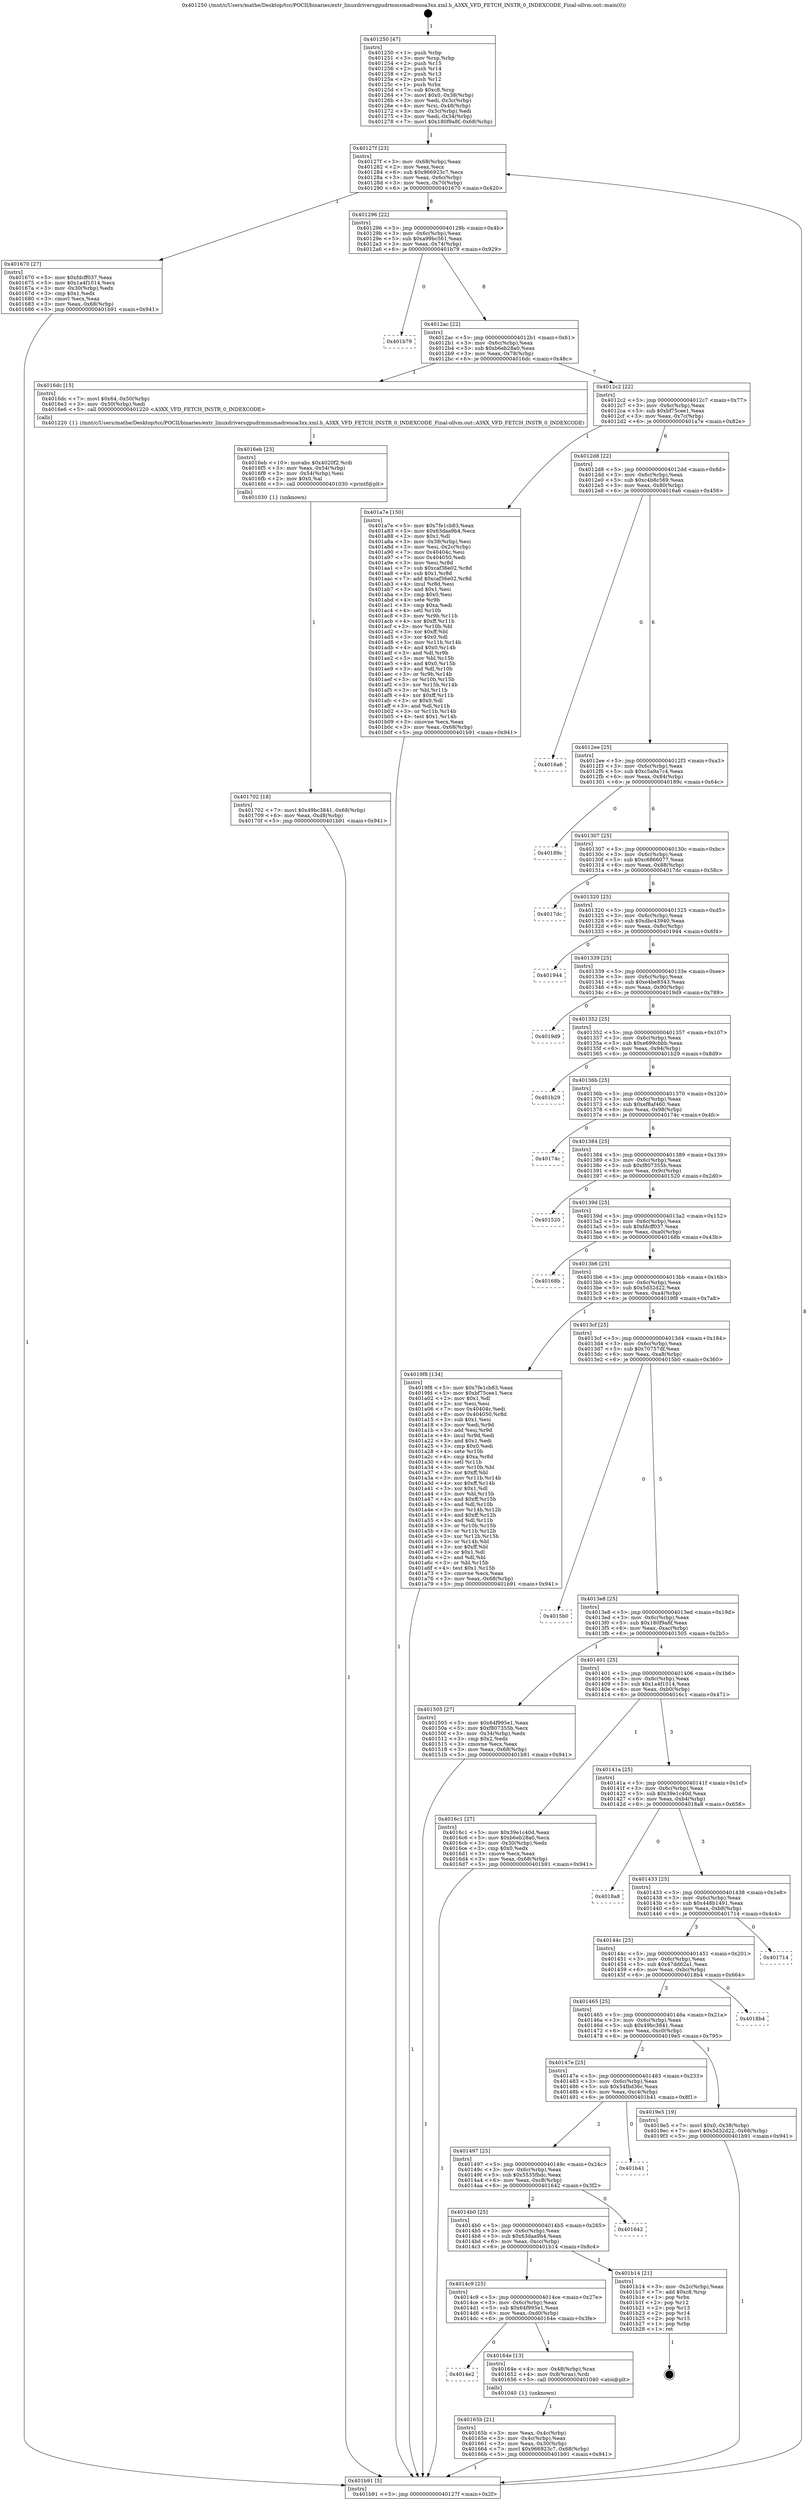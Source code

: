 digraph "0x401250" {
  label = "0x401250 (/mnt/c/Users/mathe/Desktop/tcc/POCII/binaries/extr_linuxdriversgpudrmmsmadrenoa3xx.xml.h_A3XX_VFD_FETCH_INSTR_0_INDEXCODE_Final-ollvm.out::main(0))"
  labelloc = "t"
  node[shape=record]

  Entry [label="",width=0.3,height=0.3,shape=circle,fillcolor=black,style=filled]
  "0x40127f" [label="{
     0x40127f [23]\l
     | [instrs]\l
     &nbsp;&nbsp;0x40127f \<+3\>: mov -0x68(%rbp),%eax\l
     &nbsp;&nbsp;0x401282 \<+2\>: mov %eax,%ecx\l
     &nbsp;&nbsp;0x401284 \<+6\>: sub $0x966923c7,%ecx\l
     &nbsp;&nbsp;0x40128a \<+3\>: mov %eax,-0x6c(%rbp)\l
     &nbsp;&nbsp;0x40128d \<+3\>: mov %ecx,-0x70(%rbp)\l
     &nbsp;&nbsp;0x401290 \<+6\>: je 0000000000401670 \<main+0x420\>\l
  }"]
  "0x401670" [label="{
     0x401670 [27]\l
     | [instrs]\l
     &nbsp;&nbsp;0x401670 \<+5\>: mov $0xfdcff037,%eax\l
     &nbsp;&nbsp;0x401675 \<+5\>: mov $0x1a4f1014,%ecx\l
     &nbsp;&nbsp;0x40167a \<+3\>: mov -0x30(%rbp),%edx\l
     &nbsp;&nbsp;0x40167d \<+3\>: cmp $0x1,%edx\l
     &nbsp;&nbsp;0x401680 \<+3\>: cmovl %ecx,%eax\l
     &nbsp;&nbsp;0x401683 \<+3\>: mov %eax,-0x68(%rbp)\l
     &nbsp;&nbsp;0x401686 \<+5\>: jmp 0000000000401b91 \<main+0x941\>\l
  }"]
  "0x401296" [label="{
     0x401296 [22]\l
     | [instrs]\l
     &nbsp;&nbsp;0x401296 \<+5\>: jmp 000000000040129b \<main+0x4b\>\l
     &nbsp;&nbsp;0x40129b \<+3\>: mov -0x6c(%rbp),%eax\l
     &nbsp;&nbsp;0x40129e \<+5\>: sub $0xa99bc561,%eax\l
     &nbsp;&nbsp;0x4012a3 \<+3\>: mov %eax,-0x74(%rbp)\l
     &nbsp;&nbsp;0x4012a6 \<+6\>: je 0000000000401b79 \<main+0x929\>\l
  }"]
  Exit [label="",width=0.3,height=0.3,shape=circle,fillcolor=black,style=filled,peripheries=2]
  "0x401b79" [label="{
     0x401b79\l
  }", style=dashed]
  "0x4012ac" [label="{
     0x4012ac [22]\l
     | [instrs]\l
     &nbsp;&nbsp;0x4012ac \<+5\>: jmp 00000000004012b1 \<main+0x61\>\l
     &nbsp;&nbsp;0x4012b1 \<+3\>: mov -0x6c(%rbp),%eax\l
     &nbsp;&nbsp;0x4012b4 \<+5\>: sub $0xb6eb28a0,%eax\l
     &nbsp;&nbsp;0x4012b9 \<+3\>: mov %eax,-0x78(%rbp)\l
     &nbsp;&nbsp;0x4012bc \<+6\>: je 00000000004016dc \<main+0x48c\>\l
  }"]
  "0x401702" [label="{
     0x401702 [18]\l
     | [instrs]\l
     &nbsp;&nbsp;0x401702 \<+7\>: movl $0x49bc3841,-0x68(%rbp)\l
     &nbsp;&nbsp;0x401709 \<+6\>: mov %eax,-0xd8(%rbp)\l
     &nbsp;&nbsp;0x40170f \<+5\>: jmp 0000000000401b91 \<main+0x941\>\l
  }"]
  "0x4016dc" [label="{
     0x4016dc [15]\l
     | [instrs]\l
     &nbsp;&nbsp;0x4016dc \<+7\>: movl $0x64,-0x50(%rbp)\l
     &nbsp;&nbsp;0x4016e3 \<+3\>: mov -0x50(%rbp),%edi\l
     &nbsp;&nbsp;0x4016e6 \<+5\>: call 0000000000401220 \<A3XX_VFD_FETCH_INSTR_0_INDEXCODE\>\l
     | [calls]\l
     &nbsp;&nbsp;0x401220 \{1\} (/mnt/c/Users/mathe/Desktop/tcc/POCII/binaries/extr_linuxdriversgpudrmmsmadrenoa3xx.xml.h_A3XX_VFD_FETCH_INSTR_0_INDEXCODE_Final-ollvm.out::A3XX_VFD_FETCH_INSTR_0_INDEXCODE)\l
  }"]
  "0x4012c2" [label="{
     0x4012c2 [22]\l
     | [instrs]\l
     &nbsp;&nbsp;0x4012c2 \<+5\>: jmp 00000000004012c7 \<main+0x77\>\l
     &nbsp;&nbsp;0x4012c7 \<+3\>: mov -0x6c(%rbp),%eax\l
     &nbsp;&nbsp;0x4012ca \<+5\>: sub $0xbf75cee1,%eax\l
     &nbsp;&nbsp;0x4012cf \<+3\>: mov %eax,-0x7c(%rbp)\l
     &nbsp;&nbsp;0x4012d2 \<+6\>: je 0000000000401a7e \<main+0x82e\>\l
  }"]
  "0x4016eb" [label="{
     0x4016eb [23]\l
     | [instrs]\l
     &nbsp;&nbsp;0x4016eb \<+10\>: movabs $0x4020f2,%rdi\l
     &nbsp;&nbsp;0x4016f5 \<+3\>: mov %eax,-0x54(%rbp)\l
     &nbsp;&nbsp;0x4016f8 \<+3\>: mov -0x54(%rbp),%esi\l
     &nbsp;&nbsp;0x4016fb \<+2\>: mov $0x0,%al\l
     &nbsp;&nbsp;0x4016fd \<+5\>: call 0000000000401030 \<printf@plt\>\l
     | [calls]\l
     &nbsp;&nbsp;0x401030 \{1\} (unknown)\l
  }"]
  "0x401a7e" [label="{
     0x401a7e [150]\l
     | [instrs]\l
     &nbsp;&nbsp;0x401a7e \<+5\>: mov $0x7fe1cb83,%eax\l
     &nbsp;&nbsp;0x401a83 \<+5\>: mov $0x63daa9b4,%ecx\l
     &nbsp;&nbsp;0x401a88 \<+2\>: mov $0x1,%dl\l
     &nbsp;&nbsp;0x401a8a \<+3\>: mov -0x38(%rbp),%esi\l
     &nbsp;&nbsp;0x401a8d \<+3\>: mov %esi,-0x2c(%rbp)\l
     &nbsp;&nbsp;0x401a90 \<+7\>: mov 0x40404c,%esi\l
     &nbsp;&nbsp;0x401a97 \<+7\>: mov 0x404050,%edi\l
     &nbsp;&nbsp;0x401a9e \<+3\>: mov %esi,%r8d\l
     &nbsp;&nbsp;0x401aa1 \<+7\>: sub $0xcaf36e02,%r8d\l
     &nbsp;&nbsp;0x401aa8 \<+4\>: sub $0x1,%r8d\l
     &nbsp;&nbsp;0x401aac \<+7\>: add $0xcaf36e02,%r8d\l
     &nbsp;&nbsp;0x401ab3 \<+4\>: imul %r8d,%esi\l
     &nbsp;&nbsp;0x401ab7 \<+3\>: and $0x1,%esi\l
     &nbsp;&nbsp;0x401aba \<+3\>: cmp $0x0,%esi\l
     &nbsp;&nbsp;0x401abd \<+4\>: sete %r9b\l
     &nbsp;&nbsp;0x401ac1 \<+3\>: cmp $0xa,%edi\l
     &nbsp;&nbsp;0x401ac4 \<+4\>: setl %r10b\l
     &nbsp;&nbsp;0x401ac8 \<+3\>: mov %r9b,%r11b\l
     &nbsp;&nbsp;0x401acb \<+4\>: xor $0xff,%r11b\l
     &nbsp;&nbsp;0x401acf \<+3\>: mov %r10b,%bl\l
     &nbsp;&nbsp;0x401ad2 \<+3\>: xor $0xff,%bl\l
     &nbsp;&nbsp;0x401ad5 \<+3\>: xor $0x0,%dl\l
     &nbsp;&nbsp;0x401ad8 \<+3\>: mov %r11b,%r14b\l
     &nbsp;&nbsp;0x401adb \<+4\>: and $0x0,%r14b\l
     &nbsp;&nbsp;0x401adf \<+3\>: and %dl,%r9b\l
     &nbsp;&nbsp;0x401ae2 \<+3\>: mov %bl,%r15b\l
     &nbsp;&nbsp;0x401ae5 \<+4\>: and $0x0,%r15b\l
     &nbsp;&nbsp;0x401ae9 \<+3\>: and %dl,%r10b\l
     &nbsp;&nbsp;0x401aec \<+3\>: or %r9b,%r14b\l
     &nbsp;&nbsp;0x401aef \<+3\>: or %r10b,%r15b\l
     &nbsp;&nbsp;0x401af2 \<+3\>: xor %r15b,%r14b\l
     &nbsp;&nbsp;0x401af5 \<+3\>: or %bl,%r11b\l
     &nbsp;&nbsp;0x401af8 \<+4\>: xor $0xff,%r11b\l
     &nbsp;&nbsp;0x401afc \<+3\>: or $0x0,%dl\l
     &nbsp;&nbsp;0x401aff \<+3\>: and %dl,%r11b\l
     &nbsp;&nbsp;0x401b02 \<+3\>: or %r11b,%r14b\l
     &nbsp;&nbsp;0x401b05 \<+4\>: test $0x1,%r14b\l
     &nbsp;&nbsp;0x401b09 \<+3\>: cmovne %ecx,%eax\l
     &nbsp;&nbsp;0x401b0c \<+3\>: mov %eax,-0x68(%rbp)\l
     &nbsp;&nbsp;0x401b0f \<+5\>: jmp 0000000000401b91 \<main+0x941\>\l
  }"]
  "0x4012d8" [label="{
     0x4012d8 [22]\l
     | [instrs]\l
     &nbsp;&nbsp;0x4012d8 \<+5\>: jmp 00000000004012dd \<main+0x8d\>\l
     &nbsp;&nbsp;0x4012dd \<+3\>: mov -0x6c(%rbp),%eax\l
     &nbsp;&nbsp;0x4012e0 \<+5\>: sub $0xc4b8c569,%eax\l
     &nbsp;&nbsp;0x4012e5 \<+3\>: mov %eax,-0x80(%rbp)\l
     &nbsp;&nbsp;0x4012e8 \<+6\>: je 00000000004016a6 \<main+0x456\>\l
  }"]
  "0x40165b" [label="{
     0x40165b [21]\l
     | [instrs]\l
     &nbsp;&nbsp;0x40165b \<+3\>: mov %eax,-0x4c(%rbp)\l
     &nbsp;&nbsp;0x40165e \<+3\>: mov -0x4c(%rbp),%eax\l
     &nbsp;&nbsp;0x401661 \<+3\>: mov %eax,-0x30(%rbp)\l
     &nbsp;&nbsp;0x401664 \<+7\>: movl $0x966923c7,-0x68(%rbp)\l
     &nbsp;&nbsp;0x40166b \<+5\>: jmp 0000000000401b91 \<main+0x941\>\l
  }"]
  "0x4016a6" [label="{
     0x4016a6\l
  }", style=dashed]
  "0x4012ee" [label="{
     0x4012ee [25]\l
     | [instrs]\l
     &nbsp;&nbsp;0x4012ee \<+5\>: jmp 00000000004012f3 \<main+0xa3\>\l
     &nbsp;&nbsp;0x4012f3 \<+3\>: mov -0x6c(%rbp),%eax\l
     &nbsp;&nbsp;0x4012f6 \<+5\>: sub $0xc5a9a7c4,%eax\l
     &nbsp;&nbsp;0x4012fb \<+6\>: mov %eax,-0x84(%rbp)\l
     &nbsp;&nbsp;0x401301 \<+6\>: je 000000000040189c \<main+0x64c\>\l
  }"]
  "0x4014e2" [label="{
     0x4014e2\l
  }", style=dashed]
  "0x40189c" [label="{
     0x40189c\l
  }", style=dashed]
  "0x401307" [label="{
     0x401307 [25]\l
     | [instrs]\l
     &nbsp;&nbsp;0x401307 \<+5\>: jmp 000000000040130c \<main+0xbc\>\l
     &nbsp;&nbsp;0x40130c \<+3\>: mov -0x6c(%rbp),%eax\l
     &nbsp;&nbsp;0x40130f \<+5\>: sub $0xc6866077,%eax\l
     &nbsp;&nbsp;0x401314 \<+6\>: mov %eax,-0x88(%rbp)\l
     &nbsp;&nbsp;0x40131a \<+6\>: je 00000000004017dc \<main+0x58c\>\l
  }"]
  "0x40164e" [label="{
     0x40164e [13]\l
     | [instrs]\l
     &nbsp;&nbsp;0x40164e \<+4\>: mov -0x48(%rbp),%rax\l
     &nbsp;&nbsp;0x401652 \<+4\>: mov 0x8(%rax),%rdi\l
     &nbsp;&nbsp;0x401656 \<+5\>: call 0000000000401040 \<atoi@plt\>\l
     | [calls]\l
     &nbsp;&nbsp;0x401040 \{1\} (unknown)\l
  }"]
  "0x4017dc" [label="{
     0x4017dc\l
  }", style=dashed]
  "0x401320" [label="{
     0x401320 [25]\l
     | [instrs]\l
     &nbsp;&nbsp;0x401320 \<+5\>: jmp 0000000000401325 \<main+0xd5\>\l
     &nbsp;&nbsp;0x401325 \<+3\>: mov -0x6c(%rbp),%eax\l
     &nbsp;&nbsp;0x401328 \<+5\>: sub $0xdbc43940,%eax\l
     &nbsp;&nbsp;0x40132d \<+6\>: mov %eax,-0x8c(%rbp)\l
     &nbsp;&nbsp;0x401333 \<+6\>: je 0000000000401944 \<main+0x6f4\>\l
  }"]
  "0x4014c9" [label="{
     0x4014c9 [25]\l
     | [instrs]\l
     &nbsp;&nbsp;0x4014c9 \<+5\>: jmp 00000000004014ce \<main+0x27e\>\l
     &nbsp;&nbsp;0x4014ce \<+3\>: mov -0x6c(%rbp),%eax\l
     &nbsp;&nbsp;0x4014d1 \<+5\>: sub $0x64f995e1,%eax\l
     &nbsp;&nbsp;0x4014d6 \<+6\>: mov %eax,-0xd0(%rbp)\l
     &nbsp;&nbsp;0x4014dc \<+6\>: je 000000000040164e \<main+0x3fe\>\l
  }"]
  "0x401944" [label="{
     0x401944\l
  }", style=dashed]
  "0x401339" [label="{
     0x401339 [25]\l
     | [instrs]\l
     &nbsp;&nbsp;0x401339 \<+5\>: jmp 000000000040133e \<main+0xee\>\l
     &nbsp;&nbsp;0x40133e \<+3\>: mov -0x6c(%rbp),%eax\l
     &nbsp;&nbsp;0x401341 \<+5\>: sub $0xe4be8543,%eax\l
     &nbsp;&nbsp;0x401346 \<+6\>: mov %eax,-0x90(%rbp)\l
     &nbsp;&nbsp;0x40134c \<+6\>: je 00000000004019d9 \<main+0x789\>\l
  }"]
  "0x401b14" [label="{
     0x401b14 [21]\l
     | [instrs]\l
     &nbsp;&nbsp;0x401b14 \<+3\>: mov -0x2c(%rbp),%eax\l
     &nbsp;&nbsp;0x401b17 \<+7\>: add $0xc8,%rsp\l
     &nbsp;&nbsp;0x401b1e \<+1\>: pop %rbx\l
     &nbsp;&nbsp;0x401b1f \<+2\>: pop %r12\l
     &nbsp;&nbsp;0x401b21 \<+2\>: pop %r13\l
     &nbsp;&nbsp;0x401b23 \<+2\>: pop %r14\l
     &nbsp;&nbsp;0x401b25 \<+2\>: pop %r15\l
     &nbsp;&nbsp;0x401b27 \<+1\>: pop %rbp\l
     &nbsp;&nbsp;0x401b28 \<+1\>: ret\l
  }"]
  "0x4019d9" [label="{
     0x4019d9\l
  }", style=dashed]
  "0x401352" [label="{
     0x401352 [25]\l
     | [instrs]\l
     &nbsp;&nbsp;0x401352 \<+5\>: jmp 0000000000401357 \<main+0x107\>\l
     &nbsp;&nbsp;0x401357 \<+3\>: mov -0x6c(%rbp),%eax\l
     &nbsp;&nbsp;0x40135a \<+5\>: sub $0xe699cbbb,%eax\l
     &nbsp;&nbsp;0x40135f \<+6\>: mov %eax,-0x94(%rbp)\l
     &nbsp;&nbsp;0x401365 \<+6\>: je 0000000000401b29 \<main+0x8d9\>\l
  }"]
  "0x4014b0" [label="{
     0x4014b0 [25]\l
     | [instrs]\l
     &nbsp;&nbsp;0x4014b0 \<+5\>: jmp 00000000004014b5 \<main+0x265\>\l
     &nbsp;&nbsp;0x4014b5 \<+3\>: mov -0x6c(%rbp),%eax\l
     &nbsp;&nbsp;0x4014b8 \<+5\>: sub $0x63daa9b4,%eax\l
     &nbsp;&nbsp;0x4014bd \<+6\>: mov %eax,-0xcc(%rbp)\l
     &nbsp;&nbsp;0x4014c3 \<+6\>: je 0000000000401b14 \<main+0x8c4\>\l
  }"]
  "0x401b29" [label="{
     0x401b29\l
  }", style=dashed]
  "0x40136b" [label="{
     0x40136b [25]\l
     | [instrs]\l
     &nbsp;&nbsp;0x40136b \<+5\>: jmp 0000000000401370 \<main+0x120\>\l
     &nbsp;&nbsp;0x401370 \<+3\>: mov -0x6c(%rbp),%eax\l
     &nbsp;&nbsp;0x401373 \<+5\>: sub $0xef8af460,%eax\l
     &nbsp;&nbsp;0x401378 \<+6\>: mov %eax,-0x98(%rbp)\l
     &nbsp;&nbsp;0x40137e \<+6\>: je 000000000040174c \<main+0x4fc\>\l
  }"]
  "0x401642" [label="{
     0x401642\l
  }", style=dashed]
  "0x40174c" [label="{
     0x40174c\l
  }", style=dashed]
  "0x401384" [label="{
     0x401384 [25]\l
     | [instrs]\l
     &nbsp;&nbsp;0x401384 \<+5\>: jmp 0000000000401389 \<main+0x139\>\l
     &nbsp;&nbsp;0x401389 \<+3\>: mov -0x6c(%rbp),%eax\l
     &nbsp;&nbsp;0x40138c \<+5\>: sub $0xf807355b,%eax\l
     &nbsp;&nbsp;0x401391 \<+6\>: mov %eax,-0x9c(%rbp)\l
     &nbsp;&nbsp;0x401397 \<+6\>: je 0000000000401520 \<main+0x2d0\>\l
  }"]
  "0x401497" [label="{
     0x401497 [25]\l
     | [instrs]\l
     &nbsp;&nbsp;0x401497 \<+5\>: jmp 000000000040149c \<main+0x24c\>\l
     &nbsp;&nbsp;0x40149c \<+3\>: mov -0x6c(%rbp),%eax\l
     &nbsp;&nbsp;0x40149f \<+5\>: sub $0x5535fbdc,%eax\l
     &nbsp;&nbsp;0x4014a4 \<+6\>: mov %eax,-0xc8(%rbp)\l
     &nbsp;&nbsp;0x4014aa \<+6\>: je 0000000000401642 \<main+0x3f2\>\l
  }"]
  "0x401520" [label="{
     0x401520\l
  }", style=dashed]
  "0x40139d" [label="{
     0x40139d [25]\l
     | [instrs]\l
     &nbsp;&nbsp;0x40139d \<+5\>: jmp 00000000004013a2 \<main+0x152\>\l
     &nbsp;&nbsp;0x4013a2 \<+3\>: mov -0x6c(%rbp),%eax\l
     &nbsp;&nbsp;0x4013a5 \<+5\>: sub $0xfdcff037,%eax\l
     &nbsp;&nbsp;0x4013aa \<+6\>: mov %eax,-0xa0(%rbp)\l
     &nbsp;&nbsp;0x4013b0 \<+6\>: je 000000000040168b \<main+0x43b\>\l
  }"]
  "0x401b41" [label="{
     0x401b41\l
  }", style=dashed]
  "0x40168b" [label="{
     0x40168b\l
  }", style=dashed]
  "0x4013b6" [label="{
     0x4013b6 [25]\l
     | [instrs]\l
     &nbsp;&nbsp;0x4013b6 \<+5\>: jmp 00000000004013bb \<main+0x16b\>\l
     &nbsp;&nbsp;0x4013bb \<+3\>: mov -0x6c(%rbp),%eax\l
     &nbsp;&nbsp;0x4013be \<+5\>: sub $0x5d32d22,%eax\l
     &nbsp;&nbsp;0x4013c3 \<+6\>: mov %eax,-0xa4(%rbp)\l
     &nbsp;&nbsp;0x4013c9 \<+6\>: je 00000000004019f8 \<main+0x7a8\>\l
  }"]
  "0x40147e" [label="{
     0x40147e [25]\l
     | [instrs]\l
     &nbsp;&nbsp;0x40147e \<+5\>: jmp 0000000000401483 \<main+0x233\>\l
     &nbsp;&nbsp;0x401483 \<+3\>: mov -0x6c(%rbp),%eax\l
     &nbsp;&nbsp;0x401486 \<+5\>: sub $0x54fbd36c,%eax\l
     &nbsp;&nbsp;0x40148b \<+6\>: mov %eax,-0xc4(%rbp)\l
     &nbsp;&nbsp;0x401491 \<+6\>: je 0000000000401b41 \<main+0x8f1\>\l
  }"]
  "0x4019f8" [label="{
     0x4019f8 [134]\l
     | [instrs]\l
     &nbsp;&nbsp;0x4019f8 \<+5\>: mov $0x7fe1cb83,%eax\l
     &nbsp;&nbsp;0x4019fd \<+5\>: mov $0xbf75cee1,%ecx\l
     &nbsp;&nbsp;0x401a02 \<+2\>: mov $0x1,%dl\l
     &nbsp;&nbsp;0x401a04 \<+2\>: xor %esi,%esi\l
     &nbsp;&nbsp;0x401a06 \<+7\>: mov 0x40404c,%edi\l
     &nbsp;&nbsp;0x401a0d \<+8\>: mov 0x404050,%r8d\l
     &nbsp;&nbsp;0x401a15 \<+3\>: sub $0x1,%esi\l
     &nbsp;&nbsp;0x401a18 \<+3\>: mov %edi,%r9d\l
     &nbsp;&nbsp;0x401a1b \<+3\>: add %esi,%r9d\l
     &nbsp;&nbsp;0x401a1e \<+4\>: imul %r9d,%edi\l
     &nbsp;&nbsp;0x401a22 \<+3\>: and $0x1,%edi\l
     &nbsp;&nbsp;0x401a25 \<+3\>: cmp $0x0,%edi\l
     &nbsp;&nbsp;0x401a28 \<+4\>: sete %r10b\l
     &nbsp;&nbsp;0x401a2c \<+4\>: cmp $0xa,%r8d\l
     &nbsp;&nbsp;0x401a30 \<+4\>: setl %r11b\l
     &nbsp;&nbsp;0x401a34 \<+3\>: mov %r10b,%bl\l
     &nbsp;&nbsp;0x401a37 \<+3\>: xor $0xff,%bl\l
     &nbsp;&nbsp;0x401a3a \<+3\>: mov %r11b,%r14b\l
     &nbsp;&nbsp;0x401a3d \<+4\>: xor $0xff,%r14b\l
     &nbsp;&nbsp;0x401a41 \<+3\>: xor $0x1,%dl\l
     &nbsp;&nbsp;0x401a44 \<+3\>: mov %bl,%r15b\l
     &nbsp;&nbsp;0x401a47 \<+4\>: and $0xff,%r15b\l
     &nbsp;&nbsp;0x401a4b \<+3\>: and %dl,%r10b\l
     &nbsp;&nbsp;0x401a4e \<+3\>: mov %r14b,%r12b\l
     &nbsp;&nbsp;0x401a51 \<+4\>: and $0xff,%r12b\l
     &nbsp;&nbsp;0x401a55 \<+3\>: and %dl,%r11b\l
     &nbsp;&nbsp;0x401a58 \<+3\>: or %r10b,%r15b\l
     &nbsp;&nbsp;0x401a5b \<+3\>: or %r11b,%r12b\l
     &nbsp;&nbsp;0x401a5e \<+3\>: xor %r12b,%r15b\l
     &nbsp;&nbsp;0x401a61 \<+3\>: or %r14b,%bl\l
     &nbsp;&nbsp;0x401a64 \<+3\>: xor $0xff,%bl\l
     &nbsp;&nbsp;0x401a67 \<+3\>: or $0x1,%dl\l
     &nbsp;&nbsp;0x401a6a \<+2\>: and %dl,%bl\l
     &nbsp;&nbsp;0x401a6c \<+3\>: or %bl,%r15b\l
     &nbsp;&nbsp;0x401a6f \<+4\>: test $0x1,%r15b\l
     &nbsp;&nbsp;0x401a73 \<+3\>: cmovne %ecx,%eax\l
     &nbsp;&nbsp;0x401a76 \<+3\>: mov %eax,-0x68(%rbp)\l
     &nbsp;&nbsp;0x401a79 \<+5\>: jmp 0000000000401b91 \<main+0x941\>\l
  }"]
  "0x4013cf" [label="{
     0x4013cf [25]\l
     | [instrs]\l
     &nbsp;&nbsp;0x4013cf \<+5\>: jmp 00000000004013d4 \<main+0x184\>\l
     &nbsp;&nbsp;0x4013d4 \<+3\>: mov -0x6c(%rbp),%eax\l
     &nbsp;&nbsp;0x4013d7 \<+5\>: sub $0x70757df,%eax\l
     &nbsp;&nbsp;0x4013dc \<+6\>: mov %eax,-0xa8(%rbp)\l
     &nbsp;&nbsp;0x4013e2 \<+6\>: je 00000000004015b0 \<main+0x360\>\l
  }"]
  "0x4019e5" [label="{
     0x4019e5 [19]\l
     | [instrs]\l
     &nbsp;&nbsp;0x4019e5 \<+7\>: movl $0x0,-0x38(%rbp)\l
     &nbsp;&nbsp;0x4019ec \<+7\>: movl $0x5d32d22,-0x68(%rbp)\l
     &nbsp;&nbsp;0x4019f3 \<+5\>: jmp 0000000000401b91 \<main+0x941\>\l
  }"]
  "0x4015b0" [label="{
     0x4015b0\l
  }", style=dashed]
  "0x4013e8" [label="{
     0x4013e8 [25]\l
     | [instrs]\l
     &nbsp;&nbsp;0x4013e8 \<+5\>: jmp 00000000004013ed \<main+0x19d\>\l
     &nbsp;&nbsp;0x4013ed \<+3\>: mov -0x6c(%rbp),%eax\l
     &nbsp;&nbsp;0x4013f0 \<+5\>: sub $0x180f9a8f,%eax\l
     &nbsp;&nbsp;0x4013f5 \<+6\>: mov %eax,-0xac(%rbp)\l
     &nbsp;&nbsp;0x4013fb \<+6\>: je 0000000000401505 \<main+0x2b5\>\l
  }"]
  "0x401465" [label="{
     0x401465 [25]\l
     | [instrs]\l
     &nbsp;&nbsp;0x401465 \<+5\>: jmp 000000000040146a \<main+0x21a\>\l
     &nbsp;&nbsp;0x40146a \<+3\>: mov -0x6c(%rbp),%eax\l
     &nbsp;&nbsp;0x40146d \<+5\>: sub $0x49bc3841,%eax\l
     &nbsp;&nbsp;0x401472 \<+6\>: mov %eax,-0xc0(%rbp)\l
     &nbsp;&nbsp;0x401478 \<+6\>: je 00000000004019e5 \<main+0x795\>\l
  }"]
  "0x401505" [label="{
     0x401505 [27]\l
     | [instrs]\l
     &nbsp;&nbsp;0x401505 \<+5\>: mov $0x64f995e1,%eax\l
     &nbsp;&nbsp;0x40150a \<+5\>: mov $0xf807355b,%ecx\l
     &nbsp;&nbsp;0x40150f \<+3\>: mov -0x34(%rbp),%edx\l
     &nbsp;&nbsp;0x401512 \<+3\>: cmp $0x2,%edx\l
     &nbsp;&nbsp;0x401515 \<+3\>: cmovne %ecx,%eax\l
     &nbsp;&nbsp;0x401518 \<+3\>: mov %eax,-0x68(%rbp)\l
     &nbsp;&nbsp;0x40151b \<+5\>: jmp 0000000000401b91 \<main+0x941\>\l
  }"]
  "0x401401" [label="{
     0x401401 [25]\l
     | [instrs]\l
     &nbsp;&nbsp;0x401401 \<+5\>: jmp 0000000000401406 \<main+0x1b6\>\l
     &nbsp;&nbsp;0x401406 \<+3\>: mov -0x6c(%rbp),%eax\l
     &nbsp;&nbsp;0x401409 \<+5\>: sub $0x1a4f1014,%eax\l
     &nbsp;&nbsp;0x40140e \<+6\>: mov %eax,-0xb0(%rbp)\l
     &nbsp;&nbsp;0x401414 \<+6\>: je 00000000004016c1 \<main+0x471\>\l
  }"]
  "0x401b91" [label="{
     0x401b91 [5]\l
     | [instrs]\l
     &nbsp;&nbsp;0x401b91 \<+5\>: jmp 000000000040127f \<main+0x2f\>\l
  }"]
  "0x401250" [label="{
     0x401250 [47]\l
     | [instrs]\l
     &nbsp;&nbsp;0x401250 \<+1\>: push %rbp\l
     &nbsp;&nbsp;0x401251 \<+3\>: mov %rsp,%rbp\l
     &nbsp;&nbsp;0x401254 \<+2\>: push %r15\l
     &nbsp;&nbsp;0x401256 \<+2\>: push %r14\l
     &nbsp;&nbsp;0x401258 \<+2\>: push %r13\l
     &nbsp;&nbsp;0x40125a \<+2\>: push %r12\l
     &nbsp;&nbsp;0x40125c \<+1\>: push %rbx\l
     &nbsp;&nbsp;0x40125d \<+7\>: sub $0xc8,%rsp\l
     &nbsp;&nbsp;0x401264 \<+7\>: movl $0x0,-0x38(%rbp)\l
     &nbsp;&nbsp;0x40126b \<+3\>: mov %edi,-0x3c(%rbp)\l
     &nbsp;&nbsp;0x40126e \<+4\>: mov %rsi,-0x48(%rbp)\l
     &nbsp;&nbsp;0x401272 \<+3\>: mov -0x3c(%rbp),%edi\l
     &nbsp;&nbsp;0x401275 \<+3\>: mov %edi,-0x34(%rbp)\l
     &nbsp;&nbsp;0x401278 \<+7\>: movl $0x180f9a8f,-0x68(%rbp)\l
  }"]
  "0x4018b4" [label="{
     0x4018b4\l
  }", style=dashed]
  "0x4016c1" [label="{
     0x4016c1 [27]\l
     | [instrs]\l
     &nbsp;&nbsp;0x4016c1 \<+5\>: mov $0x39e1c40d,%eax\l
     &nbsp;&nbsp;0x4016c6 \<+5\>: mov $0xb6eb28a0,%ecx\l
     &nbsp;&nbsp;0x4016cb \<+3\>: mov -0x30(%rbp),%edx\l
     &nbsp;&nbsp;0x4016ce \<+3\>: cmp $0x0,%edx\l
     &nbsp;&nbsp;0x4016d1 \<+3\>: cmove %ecx,%eax\l
     &nbsp;&nbsp;0x4016d4 \<+3\>: mov %eax,-0x68(%rbp)\l
     &nbsp;&nbsp;0x4016d7 \<+5\>: jmp 0000000000401b91 \<main+0x941\>\l
  }"]
  "0x40141a" [label="{
     0x40141a [25]\l
     | [instrs]\l
     &nbsp;&nbsp;0x40141a \<+5\>: jmp 000000000040141f \<main+0x1cf\>\l
     &nbsp;&nbsp;0x40141f \<+3\>: mov -0x6c(%rbp),%eax\l
     &nbsp;&nbsp;0x401422 \<+5\>: sub $0x39e1c40d,%eax\l
     &nbsp;&nbsp;0x401427 \<+6\>: mov %eax,-0xb4(%rbp)\l
     &nbsp;&nbsp;0x40142d \<+6\>: je 00000000004018a8 \<main+0x658\>\l
  }"]
  "0x40144c" [label="{
     0x40144c [25]\l
     | [instrs]\l
     &nbsp;&nbsp;0x40144c \<+5\>: jmp 0000000000401451 \<main+0x201\>\l
     &nbsp;&nbsp;0x401451 \<+3\>: mov -0x6c(%rbp),%eax\l
     &nbsp;&nbsp;0x401454 \<+5\>: sub $0x47dd62a1,%eax\l
     &nbsp;&nbsp;0x401459 \<+6\>: mov %eax,-0xbc(%rbp)\l
     &nbsp;&nbsp;0x40145f \<+6\>: je 00000000004018b4 \<main+0x664\>\l
  }"]
  "0x4018a8" [label="{
     0x4018a8\l
  }", style=dashed]
  "0x401433" [label="{
     0x401433 [25]\l
     | [instrs]\l
     &nbsp;&nbsp;0x401433 \<+5\>: jmp 0000000000401438 \<main+0x1e8\>\l
     &nbsp;&nbsp;0x401438 \<+3\>: mov -0x6c(%rbp),%eax\l
     &nbsp;&nbsp;0x40143b \<+5\>: sub $0x448b1491,%eax\l
     &nbsp;&nbsp;0x401440 \<+6\>: mov %eax,-0xb8(%rbp)\l
     &nbsp;&nbsp;0x401446 \<+6\>: je 0000000000401714 \<main+0x4c4\>\l
  }"]
  "0x401714" [label="{
     0x401714\l
  }", style=dashed]
  Entry -> "0x401250" [label=" 1"]
  "0x40127f" -> "0x401670" [label=" 1"]
  "0x40127f" -> "0x401296" [label=" 8"]
  "0x401b14" -> Exit [label=" 1"]
  "0x401296" -> "0x401b79" [label=" 0"]
  "0x401296" -> "0x4012ac" [label=" 8"]
  "0x401a7e" -> "0x401b91" [label=" 1"]
  "0x4012ac" -> "0x4016dc" [label=" 1"]
  "0x4012ac" -> "0x4012c2" [label=" 7"]
  "0x4019f8" -> "0x401b91" [label=" 1"]
  "0x4012c2" -> "0x401a7e" [label=" 1"]
  "0x4012c2" -> "0x4012d8" [label=" 6"]
  "0x4019e5" -> "0x401b91" [label=" 1"]
  "0x4012d8" -> "0x4016a6" [label=" 0"]
  "0x4012d8" -> "0x4012ee" [label=" 6"]
  "0x401702" -> "0x401b91" [label=" 1"]
  "0x4012ee" -> "0x40189c" [label=" 0"]
  "0x4012ee" -> "0x401307" [label=" 6"]
  "0x4016eb" -> "0x401702" [label=" 1"]
  "0x401307" -> "0x4017dc" [label=" 0"]
  "0x401307" -> "0x401320" [label=" 6"]
  "0x4016dc" -> "0x4016eb" [label=" 1"]
  "0x401320" -> "0x401944" [label=" 0"]
  "0x401320" -> "0x401339" [label=" 6"]
  "0x401670" -> "0x401b91" [label=" 1"]
  "0x401339" -> "0x4019d9" [label=" 0"]
  "0x401339" -> "0x401352" [label=" 6"]
  "0x40165b" -> "0x401b91" [label=" 1"]
  "0x401352" -> "0x401b29" [label=" 0"]
  "0x401352" -> "0x40136b" [label=" 6"]
  "0x4014c9" -> "0x4014e2" [label=" 0"]
  "0x40136b" -> "0x40174c" [label=" 0"]
  "0x40136b" -> "0x401384" [label=" 6"]
  "0x4014c9" -> "0x40164e" [label=" 1"]
  "0x401384" -> "0x401520" [label=" 0"]
  "0x401384" -> "0x40139d" [label=" 6"]
  "0x4014b0" -> "0x4014c9" [label=" 1"]
  "0x40139d" -> "0x40168b" [label=" 0"]
  "0x40139d" -> "0x4013b6" [label=" 6"]
  "0x4014b0" -> "0x401b14" [label=" 1"]
  "0x4013b6" -> "0x4019f8" [label=" 1"]
  "0x4013b6" -> "0x4013cf" [label=" 5"]
  "0x401497" -> "0x4014b0" [label=" 2"]
  "0x4013cf" -> "0x4015b0" [label=" 0"]
  "0x4013cf" -> "0x4013e8" [label=" 5"]
  "0x401497" -> "0x401642" [label=" 0"]
  "0x4013e8" -> "0x401505" [label=" 1"]
  "0x4013e8" -> "0x401401" [label=" 4"]
  "0x401505" -> "0x401b91" [label=" 1"]
  "0x401250" -> "0x40127f" [label=" 1"]
  "0x401b91" -> "0x40127f" [label=" 8"]
  "0x40147e" -> "0x401497" [label=" 2"]
  "0x401401" -> "0x4016c1" [label=" 1"]
  "0x401401" -> "0x40141a" [label=" 3"]
  "0x40147e" -> "0x401b41" [label=" 0"]
  "0x40141a" -> "0x4018a8" [label=" 0"]
  "0x40141a" -> "0x401433" [label=" 3"]
  "0x401465" -> "0x40147e" [label=" 2"]
  "0x401433" -> "0x401714" [label=" 0"]
  "0x401433" -> "0x40144c" [label=" 3"]
  "0x40164e" -> "0x40165b" [label=" 1"]
  "0x40144c" -> "0x4018b4" [label=" 0"]
  "0x40144c" -> "0x401465" [label=" 3"]
  "0x4016c1" -> "0x401b91" [label=" 1"]
  "0x401465" -> "0x4019e5" [label=" 1"]
}
